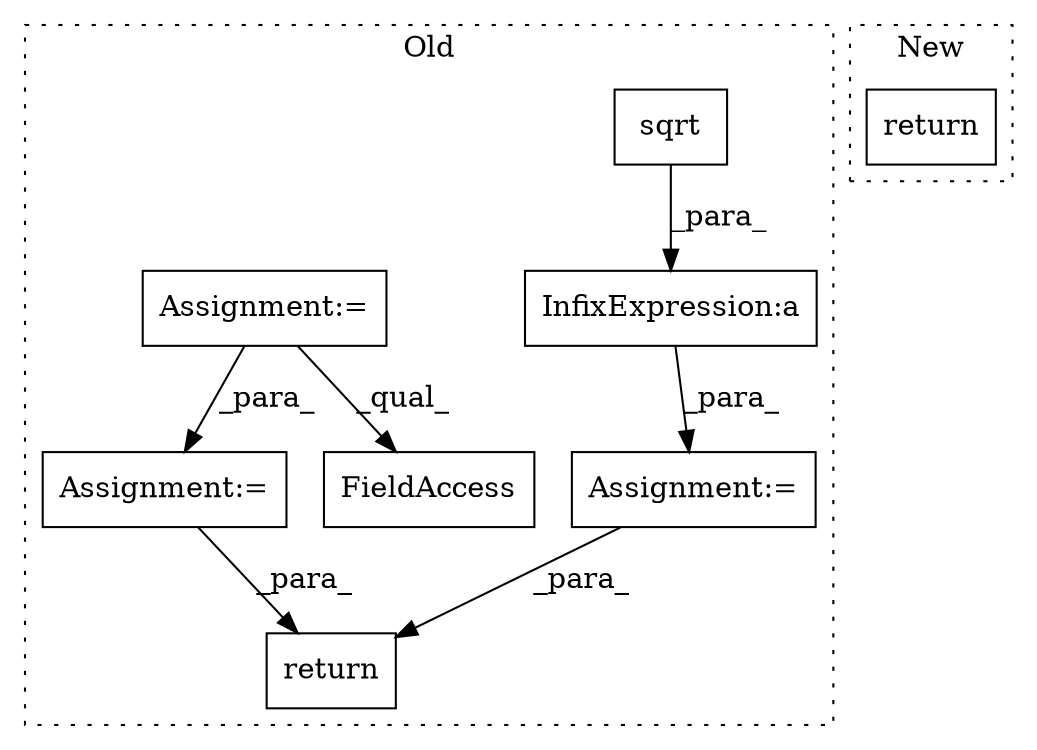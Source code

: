 digraph G {
subgraph cluster0 {
1 [label="sqrt" a="32" s="3484,3501" l="5,1" shape="box"];
3 [label="return" a="41" s="3599" l="7" shape="box"];
4 [label="Assignment:=" a="7" s="3152" l="12" shape="box"];
5 [label="Assignment:=" a="7" s="3474" l="1" shape="box"];
6 [label="Assignment:=" a="7" s="3378" l="1" shape="box"];
7 [label="FieldAccess" a="22" s="3402" l="50" shape="box"];
8 [label="InfixExpression:a" a="27" s="3528" l="3" shape="box"];
label = "Old";
style="dotted";
}
subgraph cluster1 {
2 [label="return" a="41" s="3625" l="7" shape="box"];
label = "New";
style="dotted";
}
1 -> 8 [label="_para_"];
4 -> 6 [label="_para_"];
4 -> 7 [label="_qual_"];
5 -> 3 [label="_para_"];
6 -> 3 [label="_para_"];
8 -> 5 [label="_para_"];
}